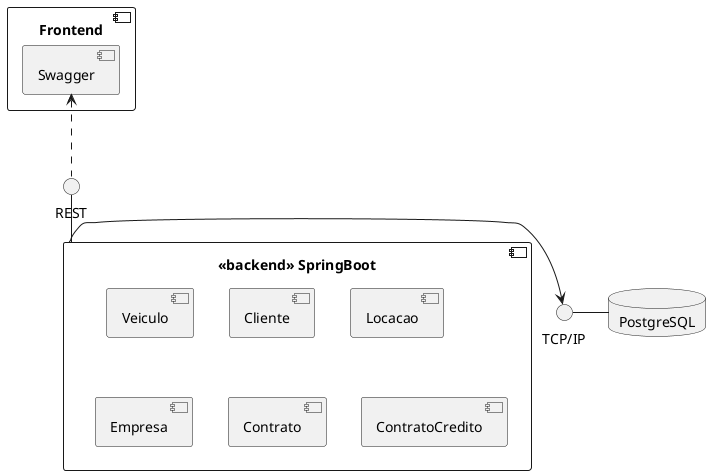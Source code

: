 @startuml
interface "REST" as R1
interface "TCP/IP" as T1

component "Frontend" {
   component "Swagger" as SW
}

component "<<backend>> SpringBoot" as SB {
[Veiculo]
[Cliente]
[Locacao]
[Empresa]
[Contrato]
[ContratoCredito]
}

database "PostgreSQL" as PG {
}

SB -up- R1
SW <.. R1 

T1 - PG
SB -right-> T1

@enduml
